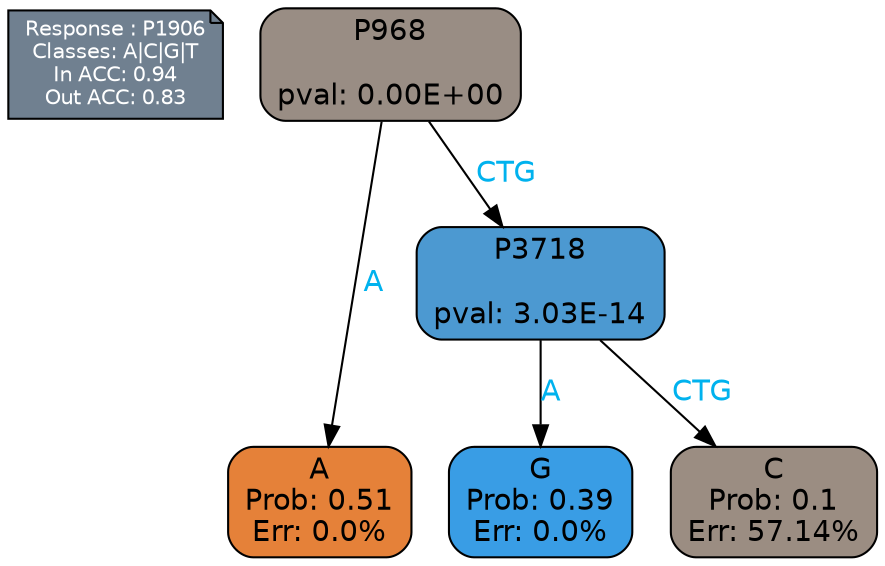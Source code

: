 digraph Tree {
node [shape=box, style="filled, rounded", color="black", fontname=helvetica] ;
graph [ranksep=equally, splines=polylines, bgcolor=transparent, dpi=600] ;
edge [fontname=helvetica] ;
LEGEND [label="Response : P1906
Classes: A|C|G|T
In ACC: 0.94
Out ACC: 0.83
",shape=note,align=left,style=filled,fillcolor="slategray",fontcolor="white",fontsize=10];1 [label="P968

pval: 0.00E+00", fillcolor="#998d84"] ;
2 [label="A
Prob: 0.51
Err: 0.0%", fillcolor="#e58139"] ;
3 [label="P3718

pval: 3.03E-14", fillcolor="#4c99d1"] ;
4 [label="G
Prob: 0.39
Err: 0.0%", fillcolor="#399de5"] ;
5 [label="C
Prob: 0.1
Err: 57.14%", fillcolor="#9b8d82"] ;
1 -> 2 [label="A",fontcolor=deepskyblue2] ;
1 -> 3 [label="CTG",fontcolor=deepskyblue2] ;
3 -> 4 [label="A",fontcolor=deepskyblue2] ;
3 -> 5 [label="CTG",fontcolor=deepskyblue2] ;
{rank = same; 2;4;5;}{rank = same; LEGEND;1;}}